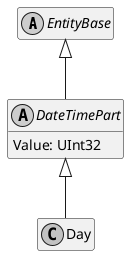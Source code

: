 ﻿@startuml
skinparam monochrome true
hide empty members

abstract class EntityBase {
}

EntityBase <|-- DateTimePart

abstract class DateTimePart {
    Value: UInt32
}

DateTimePart <|-- Day

class Day {
}

@enduml
